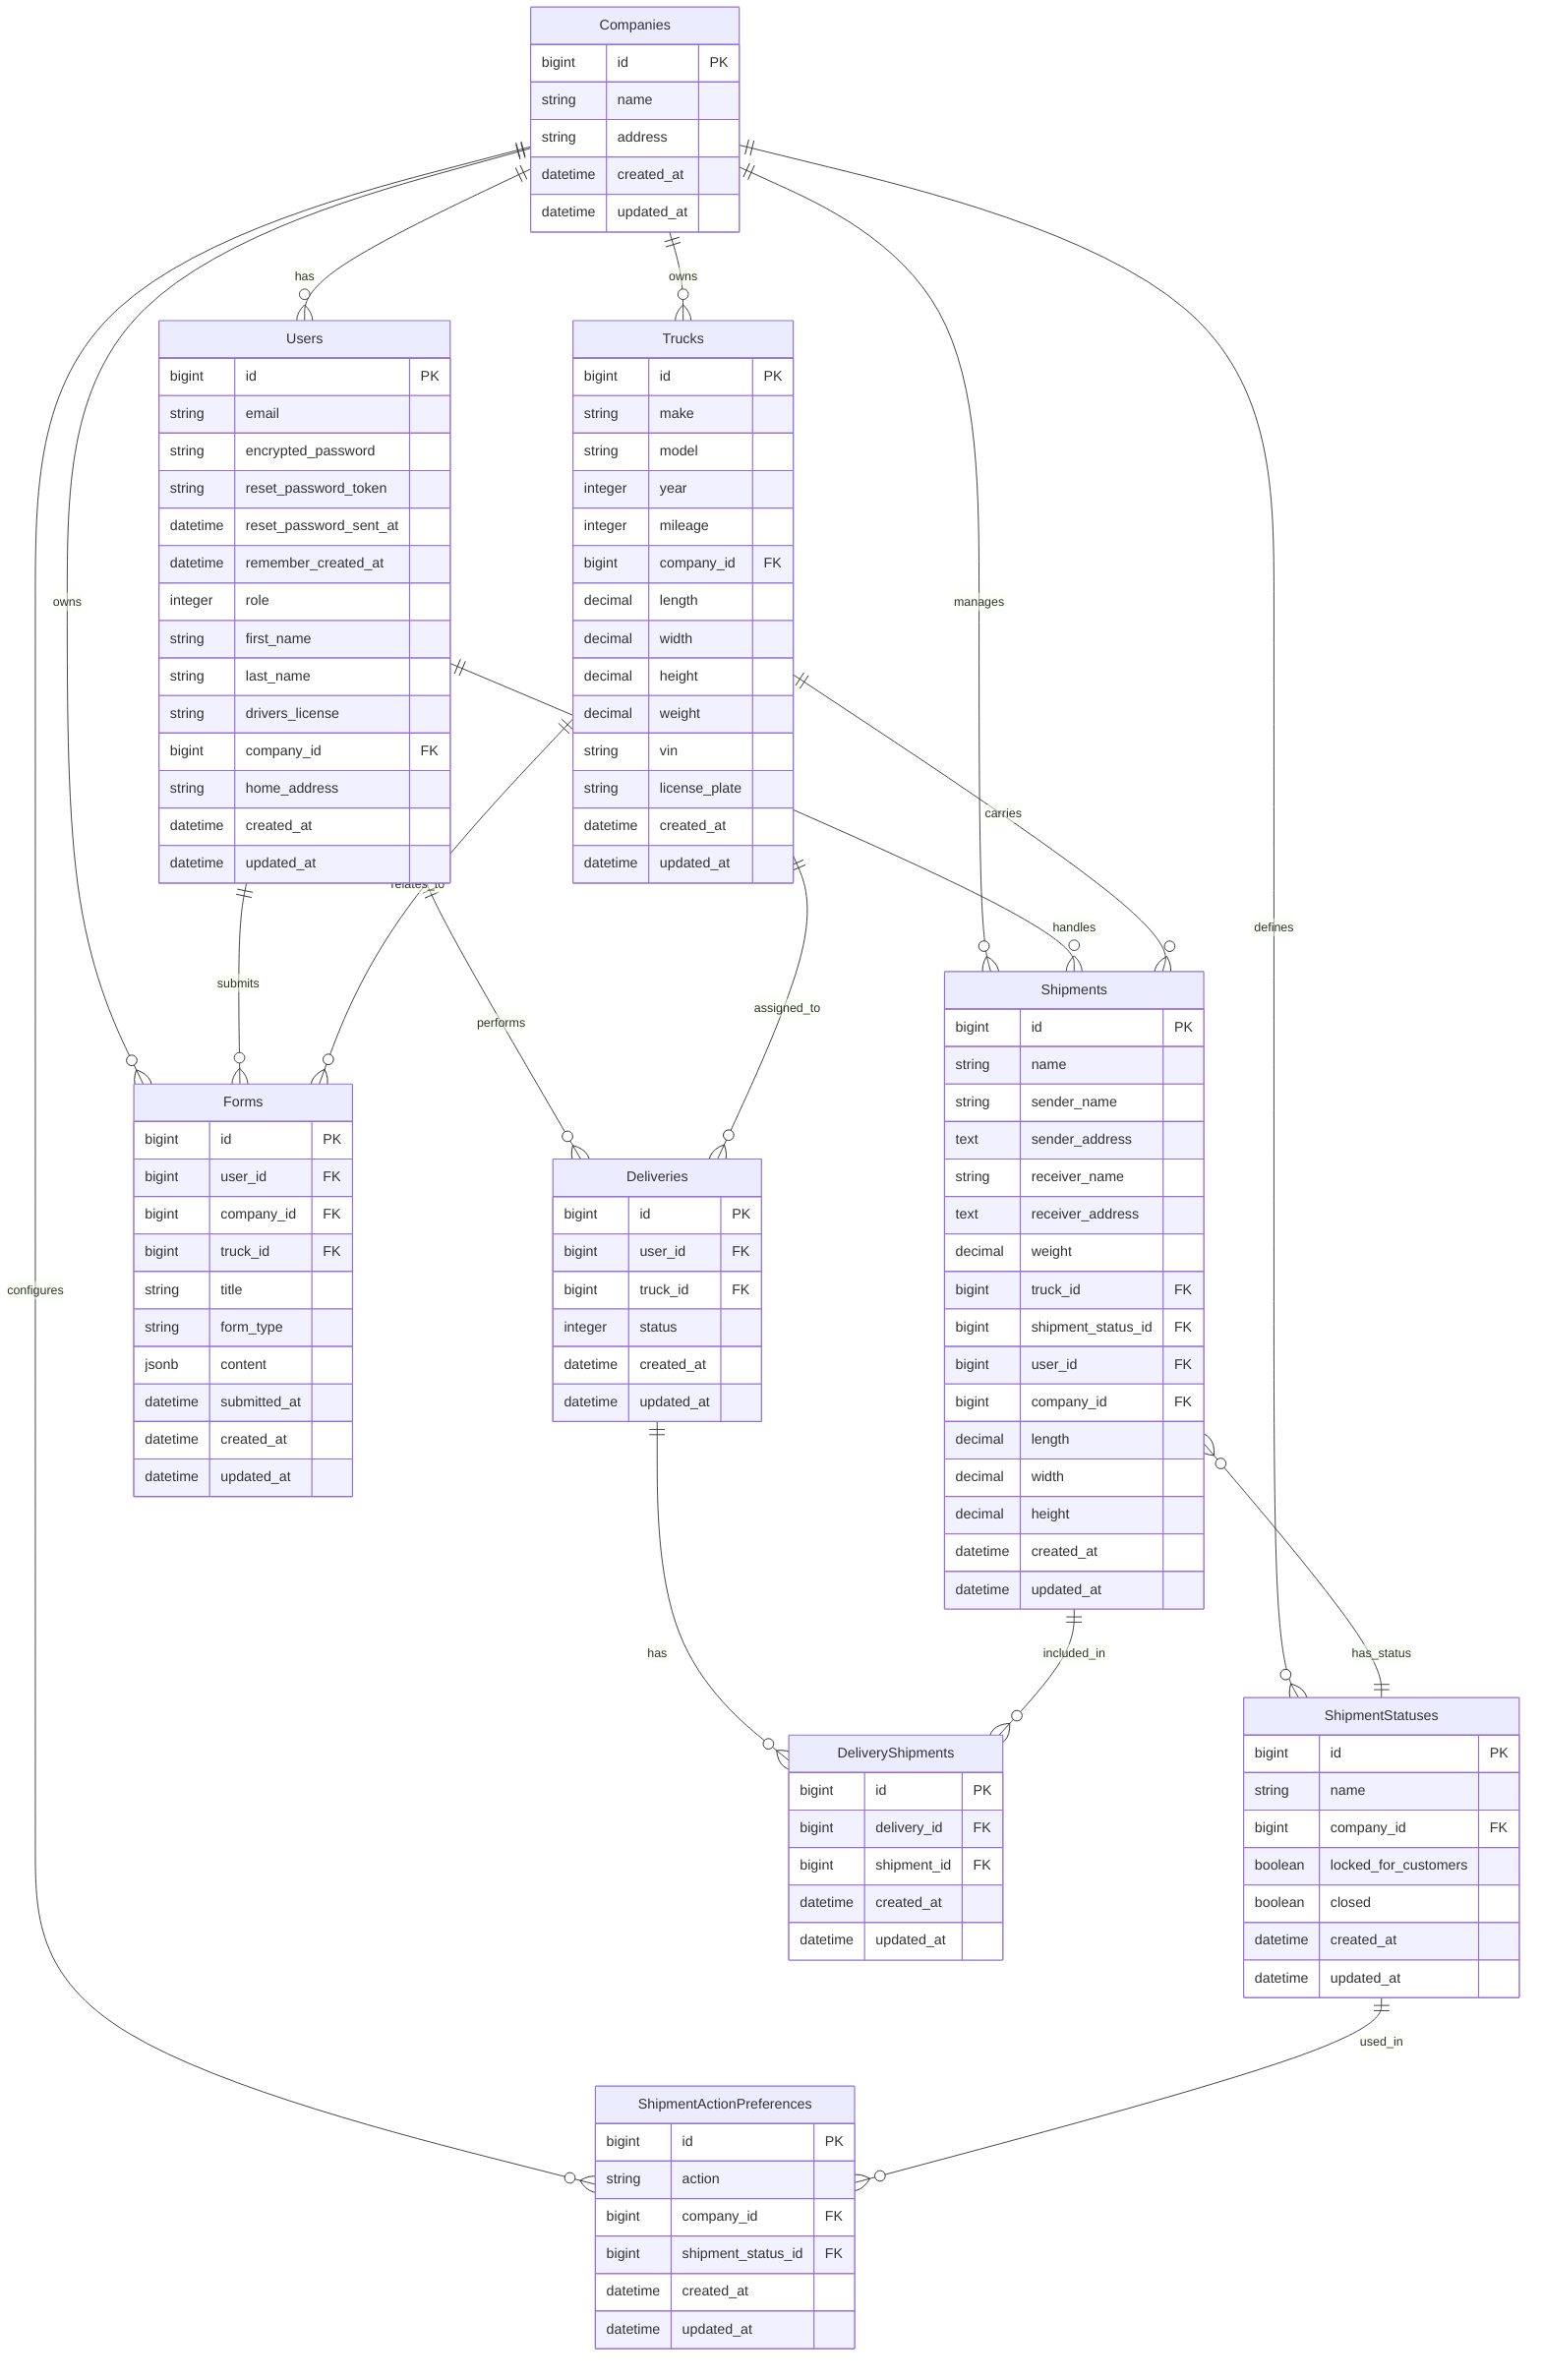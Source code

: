 erDiagram
    Companies ||--o{ Users : has
    Companies ||--o{ Trucks : owns
    Companies ||--o{ Shipments : manages
    Companies ||--o{ ShipmentStatuses : defines
    Companies ||--o{ ShipmentActionPreferences : configures
    Companies ||--o{ Forms : owns
    
    Users ||--o{ Deliveries : performs
    Users ||--o{ Shipments : handles
    Users ||--o{ Forms : submits
    
    Trucks ||--o{ Deliveries : assigned_to
    Trucks ||--o{ Shipments : carries
    Trucks ||--o{ Forms : relates_to
    
    Shipments }o--|| ShipmentStatuses : has_status
    
    ShipmentStatuses ||--o{ ShipmentActionPreferences : used_in
    
    Deliveries ||--o{ DeliveryShipments : has
    Shipments ||--o{ DeliveryShipments : included_in
    
    Companies {
        bigint id PK
        string name
        string address
        datetime created_at
        datetime updated_at
    }
    
    Users {
        bigint id PK
        string email
        string encrypted_password
        string reset_password_token
        datetime reset_password_sent_at
        datetime remember_created_at
        integer role
        string first_name
        string last_name
        string drivers_license
        bigint company_id FK
        string home_address
        datetime created_at
        datetime updated_at
    }
    
    Trucks {
        bigint id PK
        string make
        string model
        integer year
        integer mileage
        bigint company_id FK
        decimal length
        decimal width
        decimal height
        decimal weight
        string vin
        string license_plate
        datetime created_at
        datetime updated_at
    }
    
    Deliveries {
        bigint id PK
        bigint user_id FK
        bigint truck_id FK
        integer status
        datetime created_at
        datetime updated_at
    }
    
    Shipments {
        bigint id PK
        string name
        string sender_name
        text sender_address
        string receiver_name
        text receiver_address
        decimal weight
        bigint truck_id FK
        bigint shipment_status_id FK
        bigint user_id FK
        bigint company_id FK
        decimal length
        decimal width
        decimal height
        datetime created_at
        datetime updated_at
    }

    DeliveryShipments {
        bigint id PK
        bigint delivery_id FK
        bigint shipment_id FK
        datetime created_at
        datetime updated_at
    }
    
    ShipmentStatuses {
        bigint id PK
        string name
        bigint company_id FK
        boolean locked_for_customers
        boolean closed
        datetime created_at
        datetime updated_at
    }
    
    ShipmentActionPreferences {
        bigint id PK
        string action
        bigint company_id FK
        bigint shipment_status_id FK
        datetime created_at
        datetime updated_at
    }
    
    Forms {
        bigint id PK
        bigint user_id FK
        bigint company_id FK
        bigint truck_id FK
        string title
        string form_type
        jsonb content
        datetime submitted_at
        datetime created_at
        datetime updated_at
    }